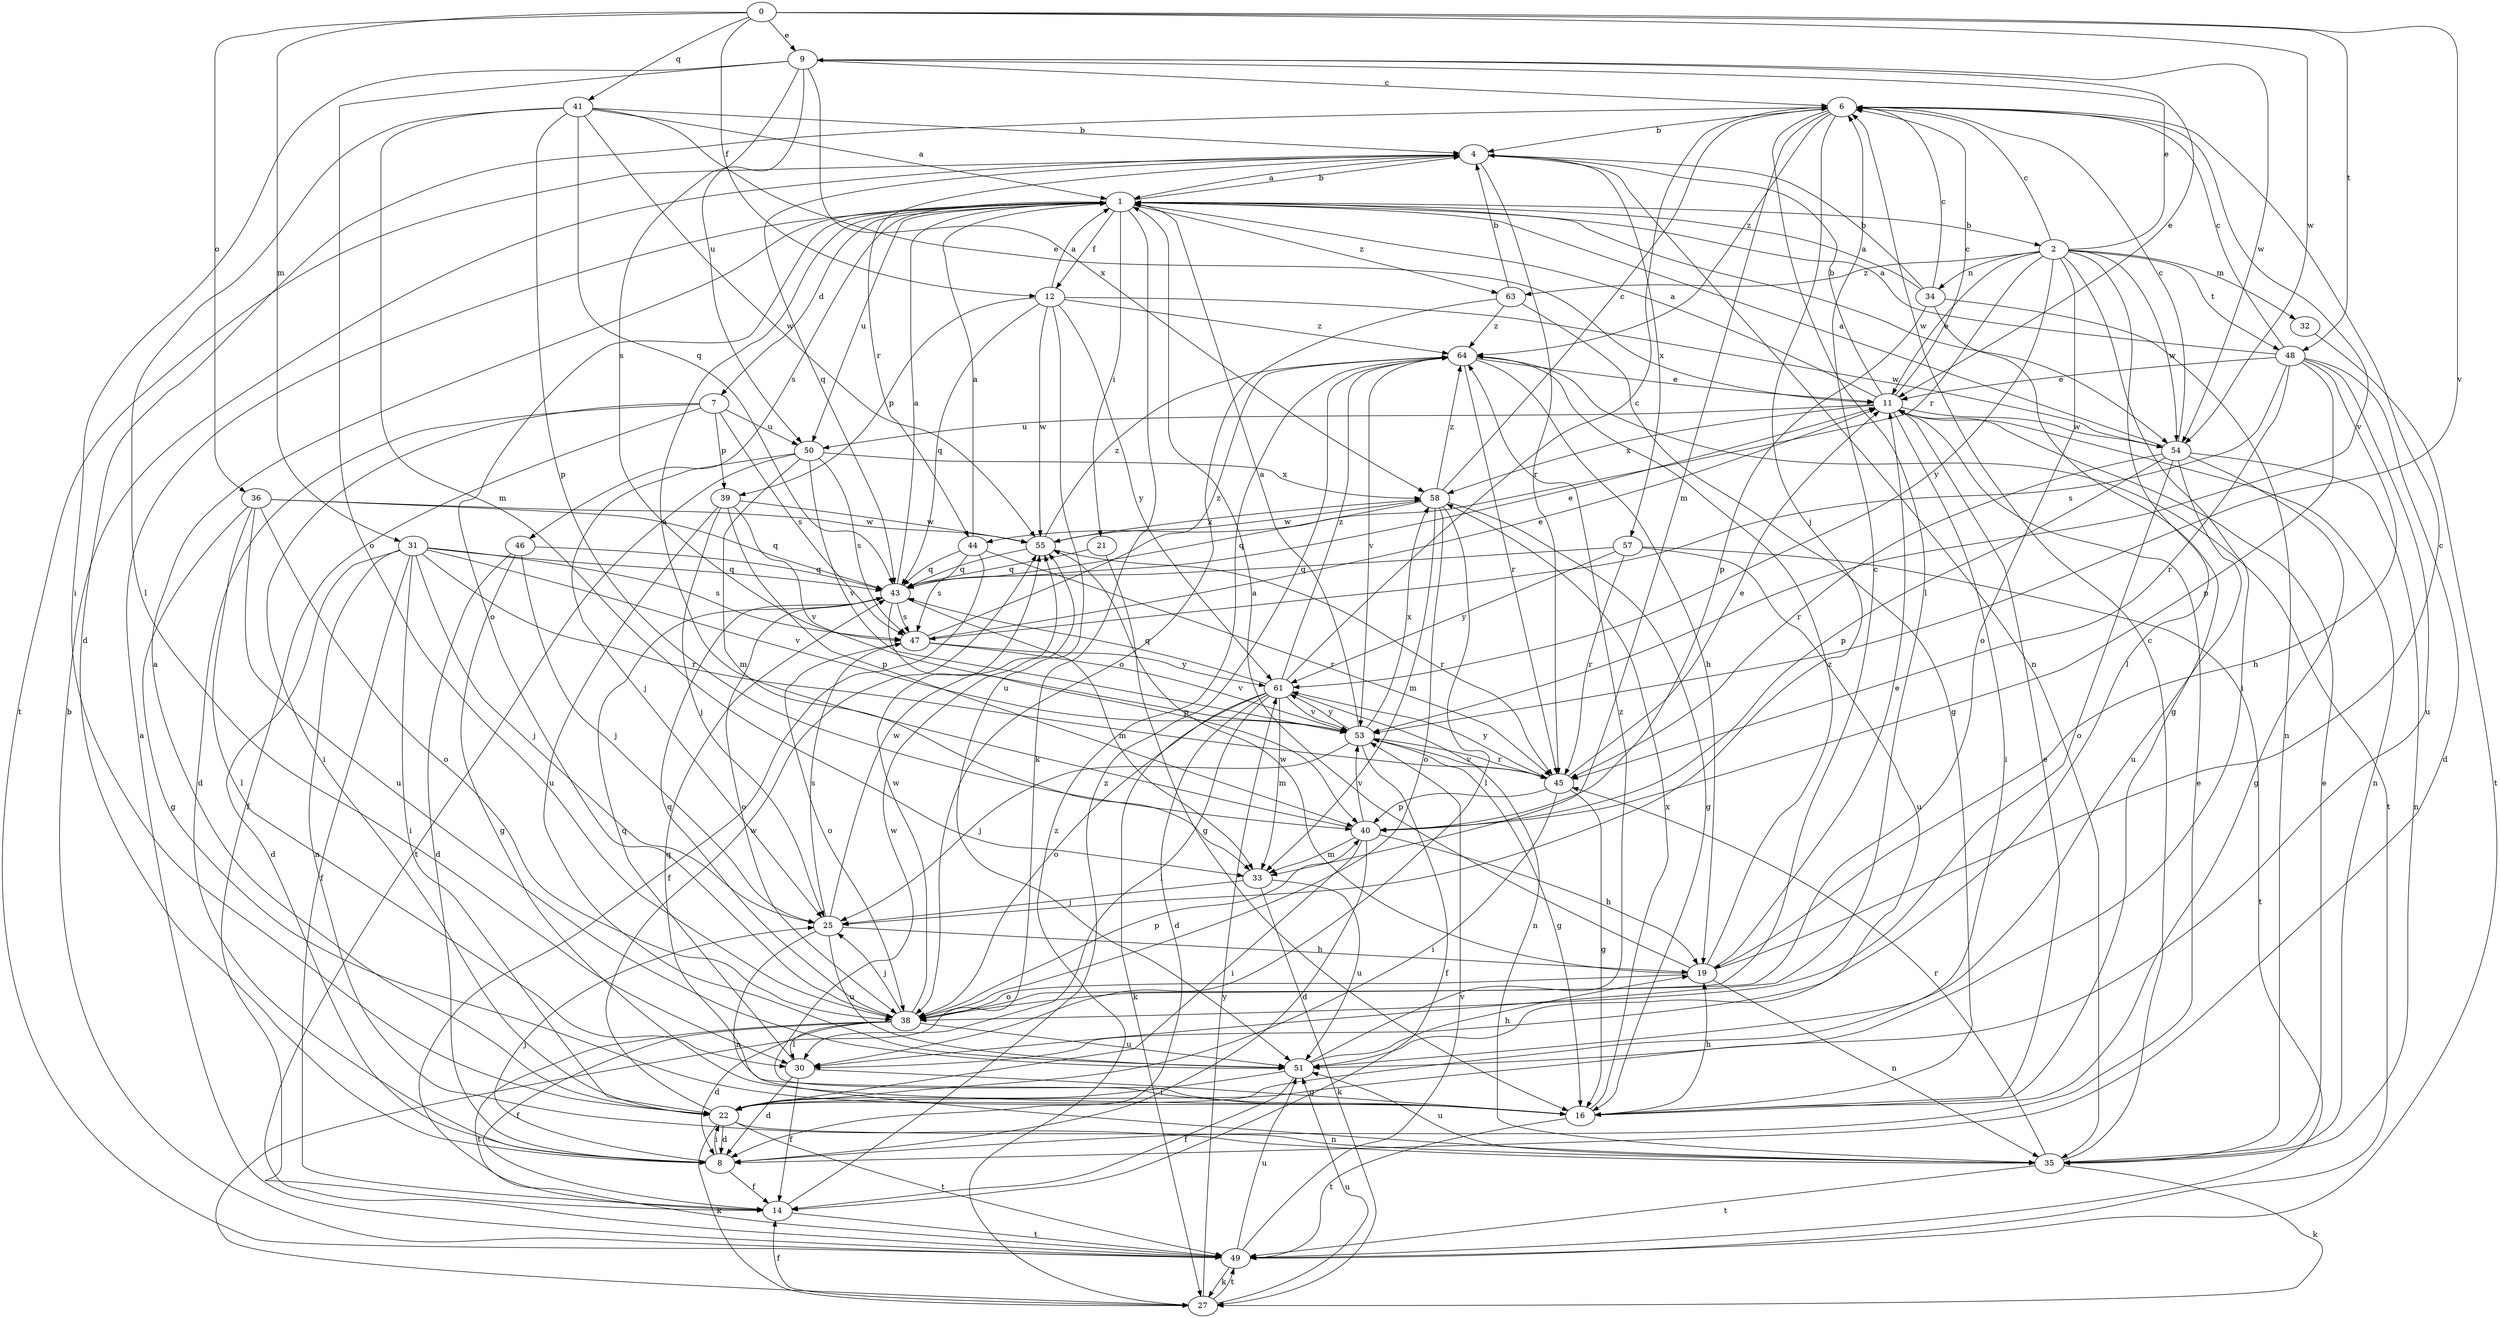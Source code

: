 strict digraph  {
0;
1;
2;
4;
6;
7;
8;
9;
11;
12;
14;
16;
19;
21;
22;
25;
27;
30;
31;
32;
33;
34;
35;
36;
38;
39;
40;
41;
43;
44;
45;
46;
47;
48;
49;
50;
51;
53;
54;
55;
57;
58;
61;
63;
64;
0 -> 9  [label=e];
0 -> 12  [label=f];
0 -> 31  [label=m];
0 -> 36  [label=o];
0 -> 41  [label=q];
0 -> 48  [label=t];
0 -> 53  [label=v];
0 -> 54  [label=w];
1 -> 2  [label=b];
1 -> 4  [label=b];
1 -> 7  [label=d];
1 -> 12  [label=f];
1 -> 21  [label=i];
1 -> 27  [label=k];
1 -> 38  [label=o];
1 -> 46  [label=s];
1 -> 50  [label=u];
1 -> 54  [label=w];
1 -> 63  [label=z];
2 -> 6  [label=c];
2 -> 9  [label=e];
2 -> 11  [label=e];
2 -> 22  [label=i];
2 -> 30  [label=l];
2 -> 32  [label=m];
2 -> 34  [label=n];
2 -> 38  [label=o];
2 -> 44  [label=r];
2 -> 48  [label=t];
2 -> 54  [label=w];
2 -> 61  [label=y];
2 -> 63  [label=z];
4 -> 1  [label=a];
4 -> 35  [label=n];
4 -> 43  [label=q];
4 -> 44  [label=r];
4 -> 45  [label=r];
4 -> 49  [label=t];
4 -> 57  [label=x];
6 -> 4  [label=b];
6 -> 8  [label=d];
6 -> 25  [label=j];
6 -> 30  [label=l];
6 -> 33  [label=m];
6 -> 53  [label=v];
6 -> 64  [label=z];
7 -> 8  [label=d];
7 -> 14  [label=f];
7 -> 22  [label=i];
7 -> 39  [label=p];
7 -> 47  [label=s];
7 -> 50  [label=u];
8 -> 11  [label=e];
8 -> 14  [label=f];
8 -> 22  [label=i];
8 -> 25  [label=j];
9 -> 6  [label=c];
9 -> 11  [label=e];
9 -> 22  [label=i];
9 -> 38  [label=o];
9 -> 47  [label=s];
9 -> 50  [label=u];
9 -> 54  [label=w];
9 -> 58  [label=x];
11 -> 1  [label=a];
11 -> 4  [label=b];
11 -> 6  [label=c];
11 -> 22  [label=i];
11 -> 35  [label=n];
11 -> 50  [label=u];
11 -> 54  [label=w];
11 -> 58  [label=x];
12 -> 1  [label=a];
12 -> 39  [label=p];
12 -> 43  [label=q];
12 -> 51  [label=u];
12 -> 54  [label=w];
12 -> 55  [label=w];
12 -> 61  [label=y];
12 -> 64  [label=z];
14 -> 49  [label=t];
14 -> 64  [label=z];
16 -> 11  [label=e];
16 -> 19  [label=h];
16 -> 43  [label=q];
16 -> 49  [label=t];
16 -> 55  [label=w];
16 -> 58  [label=x];
19 -> 1  [label=a];
19 -> 6  [label=c];
19 -> 11  [label=e];
19 -> 35  [label=n];
19 -> 38  [label=o];
19 -> 55  [label=w];
19 -> 64  [label=z];
21 -> 16  [label=g];
21 -> 43  [label=q];
22 -> 1  [label=a];
22 -> 8  [label=d];
22 -> 27  [label=k];
22 -> 35  [label=n];
22 -> 49  [label=t];
22 -> 55  [label=w];
25 -> 19  [label=h];
25 -> 35  [label=n];
25 -> 47  [label=s];
25 -> 51  [label=u];
25 -> 55  [label=w];
27 -> 14  [label=f];
27 -> 49  [label=t];
27 -> 51  [label=u];
27 -> 61  [label=y];
27 -> 64  [label=z];
30 -> 8  [label=d];
30 -> 14  [label=f];
30 -> 16  [label=g];
30 -> 43  [label=q];
31 -> 8  [label=d];
31 -> 14  [label=f];
31 -> 22  [label=i];
31 -> 25  [label=j];
31 -> 35  [label=n];
31 -> 43  [label=q];
31 -> 45  [label=r];
31 -> 47  [label=s];
31 -> 53  [label=v];
32 -> 49  [label=t];
33 -> 25  [label=j];
33 -> 27  [label=k];
33 -> 51  [label=u];
34 -> 1  [label=a];
34 -> 4  [label=b];
34 -> 6  [label=c];
34 -> 16  [label=g];
34 -> 35  [label=n];
34 -> 40  [label=p];
35 -> 6  [label=c];
35 -> 11  [label=e];
35 -> 27  [label=k];
35 -> 45  [label=r];
35 -> 49  [label=t];
35 -> 51  [label=u];
36 -> 16  [label=g];
36 -> 30  [label=l];
36 -> 38  [label=o];
36 -> 43  [label=q];
36 -> 51  [label=u];
36 -> 55  [label=w];
38 -> 6  [label=c];
38 -> 8  [label=d];
38 -> 14  [label=f];
38 -> 25  [label=j];
38 -> 30  [label=l];
38 -> 40  [label=p];
38 -> 43  [label=q];
38 -> 49  [label=t];
38 -> 51  [label=u];
38 -> 55  [label=w];
39 -> 25  [label=j];
39 -> 40  [label=p];
39 -> 51  [label=u];
39 -> 53  [label=v];
39 -> 55  [label=w];
40 -> 1  [label=a];
40 -> 8  [label=d];
40 -> 19  [label=h];
40 -> 22  [label=i];
40 -> 33  [label=m];
40 -> 53  [label=v];
41 -> 1  [label=a];
41 -> 4  [label=b];
41 -> 11  [label=e];
41 -> 30  [label=l];
41 -> 33  [label=m];
41 -> 40  [label=p];
41 -> 43  [label=q];
41 -> 55  [label=w];
43 -> 1  [label=a];
43 -> 11  [label=e];
43 -> 33  [label=m];
43 -> 38  [label=o];
43 -> 40  [label=p];
43 -> 47  [label=s];
44 -> 1  [label=a];
44 -> 14  [label=f];
44 -> 43  [label=q];
44 -> 45  [label=r];
44 -> 47  [label=s];
45 -> 11  [label=e];
45 -> 16  [label=g];
45 -> 22  [label=i];
45 -> 40  [label=p];
45 -> 53  [label=v];
45 -> 61  [label=y];
46 -> 8  [label=d];
46 -> 16  [label=g];
46 -> 25  [label=j];
46 -> 43  [label=q];
47 -> 11  [label=e];
47 -> 38  [label=o];
47 -> 53  [label=v];
47 -> 61  [label=y];
47 -> 64  [label=z];
48 -> 1  [label=a];
48 -> 6  [label=c];
48 -> 8  [label=d];
48 -> 11  [label=e];
48 -> 19  [label=h];
48 -> 40  [label=p];
48 -> 45  [label=r];
48 -> 47  [label=s];
48 -> 51  [label=u];
49 -> 1  [label=a];
49 -> 4  [label=b];
49 -> 27  [label=k];
49 -> 51  [label=u];
49 -> 53  [label=v];
50 -> 25  [label=j];
50 -> 33  [label=m];
50 -> 47  [label=s];
50 -> 49  [label=t];
50 -> 53  [label=v];
50 -> 58  [label=x];
51 -> 14  [label=f];
51 -> 19  [label=h];
51 -> 22  [label=i];
51 -> 64  [label=z];
53 -> 1  [label=a];
53 -> 14  [label=f];
53 -> 16  [label=g];
53 -> 25  [label=j];
53 -> 45  [label=r];
53 -> 58  [label=x];
53 -> 61  [label=y];
54 -> 1  [label=a];
54 -> 6  [label=c];
54 -> 16  [label=g];
54 -> 35  [label=n];
54 -> 38  [label=o];
54 -> 40  [label=p];
54 -> 45  [label=r];
54 -> 51  [label=u];
55 -> 43  [label=q];
55 -> 45  [label=r];
55 -> 58  [label=x];
55 -> 64  [label=z];
57 -> 43  [label=q];
57 -> 45  [label=r];
57 -> 49  [label=t];
57 -> 51  [label=u];
57 -> 61  [label=y];
58 -> 6  [label=c];
58 -> 16  [label=g];
58 -> 30  [label=l];
58 -> 33  [label=m];
58 -> 38  [label=o];
58 -> 43  [label=q];
58 -> 55  [label=w];
58 -> 64  [label=z];
61 -> 6  [label=c];
61 -> 8  [label=d];
61 -> 27  [label=k];
61 -> 30  [label=l];
61 -> 33  [label=m];
61 -> 35  [label=n];
61 -> 38  [label=o];
61 -> 43  [label=q];
61 -> 53  [label=v];
61 -> 64  [label=z];
63 -> 4  [label=b];
63 -> 16  [label=g];
63 -> 38  [label=o];
63 -> 64  [label=z];
64 -> 11  [label=e];
64 -> 19  [label=h];
64 -> 45  [label=r];
64 -> 49  [label=t];
64 -> 53  [label=v];
}
